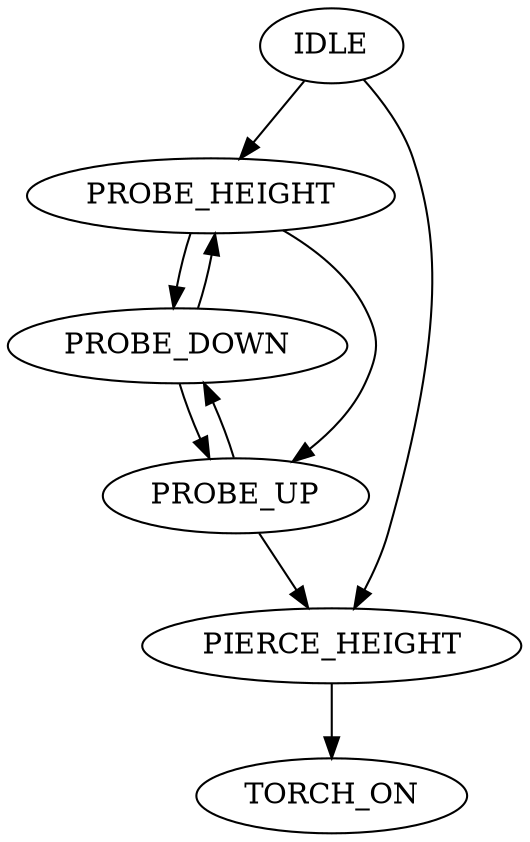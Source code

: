 digraph plasmac_state {
    IDLE -> {PROBE_HEIGHT PIERCE_HEIGHT}
    PROBE_HEIGHT -> PROBE_DOWN
    PROBE_HEIGHT -> PROBE_UP
    PROBE_DOWN -> PROBE_HEIGHT
    PROBE_DOWN -> PROBE_UP
    PROBE_UP -> PROBE_DOWN
    PROBE_UP -> PIERCE_HEIGHT
    PIERCE_HEIGHT -> TORCH_ON
}
